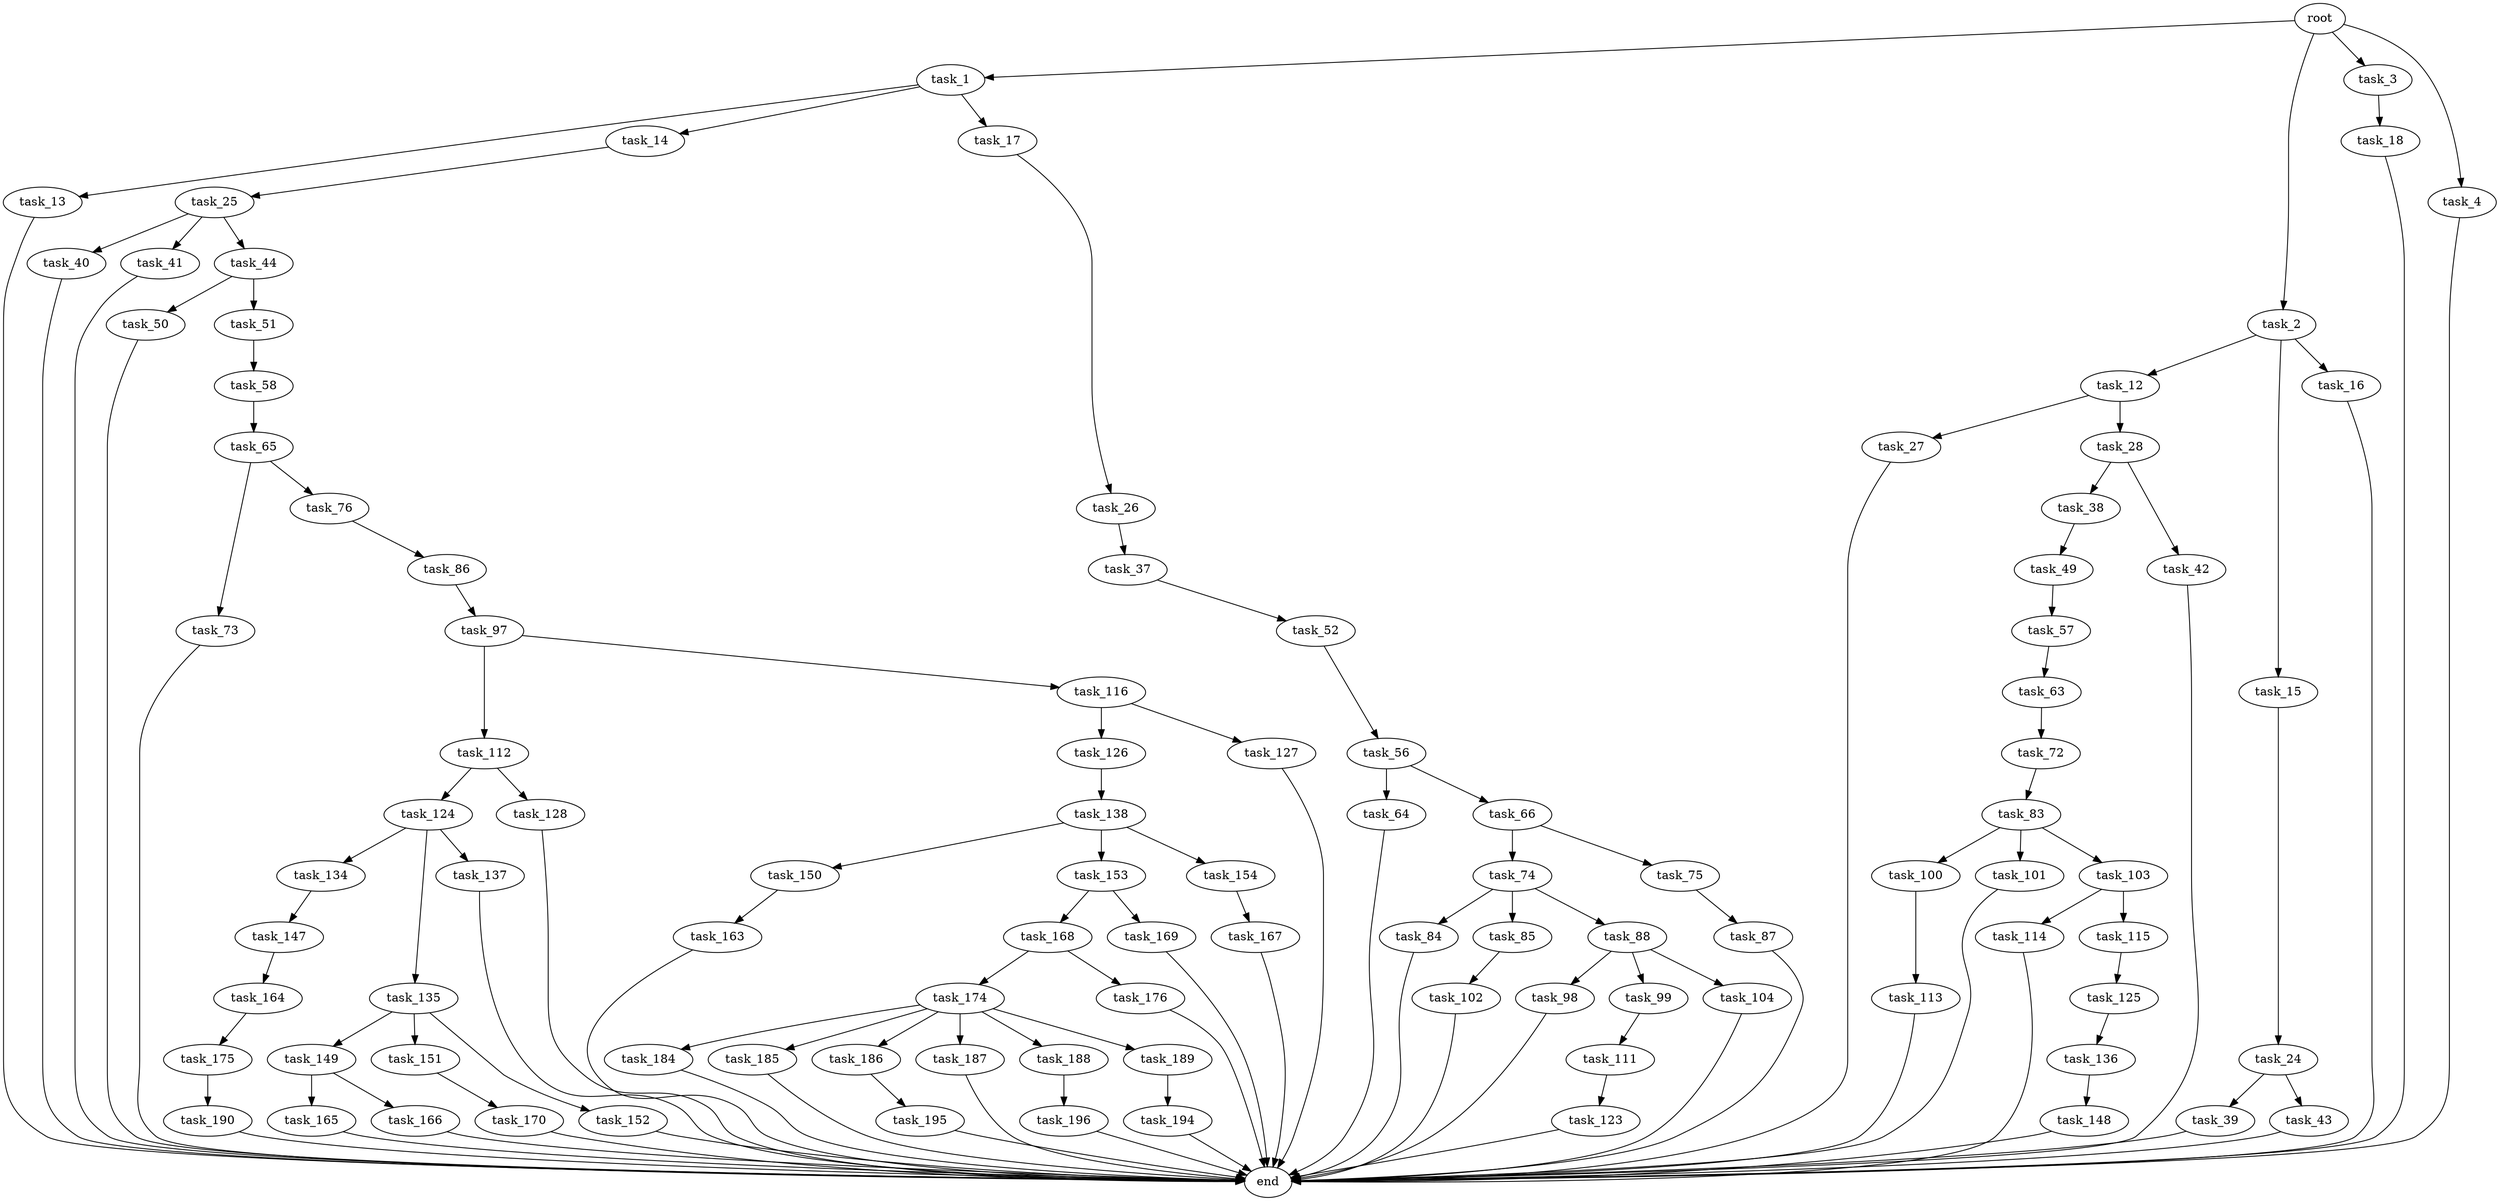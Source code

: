 digraph G {
  root [size="0.000000"];
  task_1 [size="745836678.000000"];
  task_2 [size="134217728000.000000"];
  task_3 [size="187644114444.000000"];
  task_4 [size="66347826492.000000"];
  task_13 [size="9367880148.000000"];
  task_14 [size="47621876960.000000"];
  task_17 [size="196923195139.000000"];
  task_12 [size="549755813888.000000"];
  task_15 [size="499023085942.000000"];
  task_16 [size="782757789696.000000"];
  task_18 [size="11115322146.000000"];
  end [size="0.000000"];
  task_27 [size="176943342527.000000"];
  task_28 [size="10113830575.000000"];
  task_25 [size="253209876047.000000"];
  task_24 [size="28991029248.000000"];
  task_26 [size="11985350101.000000"];
  task_39 [size="8808786390.000000"];
  task_43 [size="231928233984.000000"];
  task_40 [size="8589934592.000000"];
  task_41 [size="68719476736.000000"];
  task_44 [size="18957765986.000000"];
  task_37 [size="368293445632.000000"];
  task_38 [size="1073741824000.000000"];
  task_42 [size="11518427753.000000"];
  task_52 [size="417393391791.000000"];
  task_49 [size="50697594188.000000"];
  task_50 [size="33215347644.000000"];
  task_51 [size="28991029248.000000"];
  task_57 [size="68719476736.000000"];
  task_58 [size="782757789696.000000"];
  task_56 [size="152304337944.000000"];
  task_64 [size="386156745684.000000"];
  task_66 [size="68719476736.000000"];
  task_63 [size="156334594527.000000"];
  task_65 [size="327862993709.000000"];
  task_72 [size="10126467056.000000"];
  task_73 [size="1779903079.000000"];
  task_76 [size="8589934592.000000"];
  task_74 [size="142507301889.000000"];
  task_75 [size="17832509622.000000"];
  task_83 [size="1073741824000.000000"];
  task_84 [size="693507105672.000000"];
  task_85 [size="134217728000.000000"];
  task_88 [size="527001566591.000000"];
  task_87 [size="186736456432.000000"];
  task_86 [size="8589934592.000000"];
  task_100 [size="1158821995.000000"];
  task_101 [size="303370840478.000000"];
  task_103 [size="118648781604.000000"];
  task_102 [size="291766858032.000000"];
  task_97 [size="503720575819.000000"];
  task_98 [size="49521978190.000000"];
  task_99 [size="449061341056.000000"];
  task_104 [size="11426307688.000000"];
  task_112 [size="16105987828.000000"];
  task_116 [size="134217728000.000000"];
  task_111 [size="22270870528.000000"];
  task_113 [size="11941022445.000000"];
  task_114 [size="549755813888.000000"];
  task_115 [size="782757789696.000000"];
  task_123 [size="134217728000.000000"];
  task_124 [size="1591026127.000000"];
  task_128 [size="628923051810.000000"];
  task_125 [size="77010401429.000000"];
  task_126 [size="8589934592.000000"];
  task_127 [size="1073741824000.000000"];
  task_134 [size="28991029248.000000"];
  task_135 [size="782757789696.000000"];
  task_137 [size="2054419783.000000"];
  task_136 [size="28991029248.000000"];
  task_138 [size="343433131236.000000"];
  task_147 [size="799776307980.000000"];
  task_149 [size="1415064982199.000000"];
  task_151 [size="8122783344.000000"];
  task_152 [size="368293445632.000000"];
  task_148 [size="1014438217571.000000"];
  task_150 [size="980125206.000000"];
  task_153 [size="8589934592.000000"];
  task_154 [size="28991029248.000000"];
  task_164 [size="782757789696.000000"];
  task_165 [size="68719476736.000000"];
  task_166 [size="206294823458.000000"];
  task_163 [size="627741402.000000"];
  task_170 [size="549755813888.000000"];
  task_168 [size="373470547202.000000"];
  task_169 [size="783030518002.000000"];
  task_167 [size="1830715874.000000"];
  task_175 [size="1054101402389.000000"];
  task_174 [size="6732854742.000000"];
  task_176 [size="117297646366.000000"];
  task_184 [size="35123514665.000000"];
  task_185 [size="103350616596.000000"];
  task_186 [size="134217728000.000000"];
  task_187 [size="368293445632.000000"];
  task_188 [size="231928233984.000000"];
  task_189 [size="48012510225.000000"];
  task_190 [size="134217728000.000000"];
  task_195 [size="134217728000.000000"];
  task_196 [size="14618170974.000000"];
  task_194 [size="634362838238.000000"];

  root -> task_1 [size="1.000000"];
  root -> task_2 [size="1.000000"];
  root -> task_3 [size="1.000000"];
  root -> task_4 [size="1.000000"];
  task_1 -> task_13 [size="33554432.000000"];
  task_1 -> task_14 [size="33554432.000000"];
  task_1 -> task_17 [size="33554432.000000"];
  task_2 -> task_12 [size="209715200.000000"];
  task_2 -> task_15 [size="209715200.000000"];
  task_2 -> task_16 [size="209715200.000000"];
  task_3 -> task_18 [size="134217728.000000"];
  task_4 -> end [size="1.000000"];
  task_13 -> end [size="1.000000"];
  task_14 -> task_25 [size="75497472.000000"];
  task_17 -> task_26 [size="301989888.000000"];
  task_12 -> task_27 [size="536870912.000000"];
  task_12 -> task_28 [size="536870912.000000"];
  task_15 -> task_24 [size="679477248.000000"];
  task_16 -> end [size="1.000000"];
  task_18 -> end [size="1.000000"];
  task_27 -> end [size="1.000000"];
  task_28 -> task_38 [size="209715200.000000"];
  task_28 -> task_42 [size="209715200.000000"];
  task_25 -> task_40 [size="411041792.000000"];
  task_25 -> task_41 [size="411041792.000000"];
  task_25 -> task_44 [size="411041792.000000"];
  task_24 -> task_39 [size="75497472.000000"];
  task_24 -> task_43 [size="75497472.000000"];
  task_26 -> task_37 [size="411041792.000000"];
  task_39 -> end [size="1.000000"];
  task_43 -> end [size="1.000000"];
  task_40 -> end [size="1.000000"];
  task_41 -> end [size="1.000000"];
  task_44 -> task_50 [size="301989888.000000"];
  task_44 -> task_51 [size="301989888.000000"];
  task_37 -> task_52 [size="411041792.000000"];
  task_38 -> task_49 [size="838860800.000000"];
  task_42 -> end [size="1.000000"];
  task_52 -> task_56 [size="411041792.000000"];
  task_49 -> task_57 [size="209715200.000000"];
  task_50 -> end [size="1.000000"];
  task_51 -> task_58 [size="75497472.000000"];
  task_57 -> task_63 [size="134217728.000000"];
  task_58 -> task_65 [size="679477248.000000"];
  task_56 -> task_64 [size="134217728.000000"];
  task_56 -> task_66 [size="134217728.000000"];
  task_64 -> end [size="1.000000"];
  task_66 -> task_74 [size="134217728.000000"];
  task_66 -> task_75 [size="134217728.000000"];
  task_63 -> task_72 [size="301989888.000000"];
  task_65 -> task_73 [size="209715200.000000"];
  task_65 -> task_76 [size="209715200.000000"];
  task_72 -> task_83 [size="838860800.000000"];
  task_73 -> end [size="1.000000"];
  task_76 -> task_86 [size="33554432.000000"];
  task_74 -> task_84 [size="209715200.000000"];
  task_74 -> task_85 [size="209715200.000000"];
  task_74 -> task_88 [size="209715200.000000"];
  task_75 -> task_87 [size="536870912.000000"];
  task_83 -> task_100 [size="838860800.000000"];
  task_83 -> task_101 [size="838860800.000000"];
  task_83 -> task_103 [size="838860800.000000"];
  task_84 -> end [size="1.000000"];
  task_85 -> task_102 [size="209715200.000000"];
  task_88 -> task_98 [size="838860800.000000"];
  task_88 -> task_99 [size="838860800.000000"];
  task_88 -> task_104 [size="838860800.000000"];
  task_87 -> end [size="1.000000"];
  task_86 -> task_97 [size="33554432.000000"];
  task_100 -> task_113 [size="33554432.000000"];
  task_101 -> end [size="1.000000"];
  task_103 -> task_114 [size="134217728.000000"];
  task_103 -> task_115 [size="134217728.000000"];
  task_102 -> end [size="1.000000"];
  task_97 -> task_112 [size="679477248.000000"];
  task_97 -> task_116 [size="679477248.000000"];
  task_98 -> end [size="1.000000"];
  task_99 -> task_111 [size="679477248.000000"];
  task_104 -> end [size="1.000000"];
  task_112 -> task_124 [size="838860800.000000"];
  task_112 -> task_128 [size="838860800.000000"];
  task_116 -> task_126 [size="209715200.000000"];
  task_116 -> task_127 [size="209715200.000000"];
  task_111 -> task_123 [size="536870912.000000"];
  task_113 -> end [size="1.000000"];
  task_114 -> end [size="1.000000"];
  task_115 -> task_125 [size="679477248.000000"];
  task_123 -> end [size="1.000000"];
  task_124 -> task_134 [size="33554432.000000"];
  task_124 -> task_135 [size="33554432.000000"];
  task_124 -> task_137 [size="33554432.000000"];
  task_128 -> end [size="1.000000"];
  task_125 -> task_136 [size="75497472.000000"];
  task_126 -> task_138 [size="33554432.000000"];
  task_127 -> end [size="1.000000"];
  task_134 -> task_147 [size="75497472.000000"];
  task_135 -> task_149 [size="679477248.000000"];
  task_135 -> task_151 [size="679477248.000000"];
  task_135 -> task_152 [size="679477248.000000"];
  task_137 -> end [size="1.000000"];
  task_136 -> task_148 [size="75497472.000000"];
  task_138 -> task_150 [size="536870912.000000"];
  task_138 -> task_153 [size="536870912.000000"];
  task_138 -> task_154 [size="536870912.000000"];
  task_147 -> task_164 [size="536870912.000000"];
  task_149 -> task_165 [size="838860800.000000"];
  task_149 -> task_166 [size="838860800.000000"];
  task_151 -> task_170 [size="536870912.000000"];
  task_152 -> end [size="1.000000"];
  task_148 -> end [size="1.000000"];
  task_150 -> task_163 [size="33554432.000000"];
  task_153 -> task_168 [size="33554432.000000"];
  task_153 -> task_169 [size="33554432.000000"];
  task_154 -> task_167 [size="75497472.000000"];
  task_164 -> task_175 [size="679477248.000000"];
  task_165 -> end [size="1.000000"];
  task_166 -> end [size="1.000000"];
  task_163 -> end [size="1.000000"];
  task_170 -> end [size="1.000000"];
  task_168 -> task_174 [size="301989888.000000"];
  task_168 -> task_176 [size="301989888.000000"];
  task_169 -> end [size="1.000000"];
  task_167 -> end [size="1.000000"];
  task_175 -> task_190 [size="679477248.000000"];
  task_174 -> task_184 [size="134217728.000000"];
  task_174 -> task_185 [size="134217728.000000"];
  task_174 -> task_186 [size="134217728.000000"];
  task_174 -> task_187 [size="134217728.000000"];
  task_174 -> task_188 [size="134217728.000000"];
  task_174 -> task_189 [size="134217728.000000"];
  task_176 -> end [size="1.000000"];
  task_184 -> end [size="1.000000"];
  task_185 -> end [size="1.000000"];
  task_186 -> task_195 [size="209715200.000000"];
  task_187 -> end [size="1.000000"];
  task_188 -> task_196 [size="301989888.000000"];
  task_189 -> task_194 [size="838860800.000000"];
  task_190 -> end [size="1.000000"];
  task_195 -> end [size="1.000000"];
  task_196 -> end [size="1.000000"];
  task_194 -> end [size="1.000000"];
}
